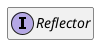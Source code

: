 @startuml
set namespaceSeparator \\
hide members
hide << alias >> circle

interface Reflector
@enduml
